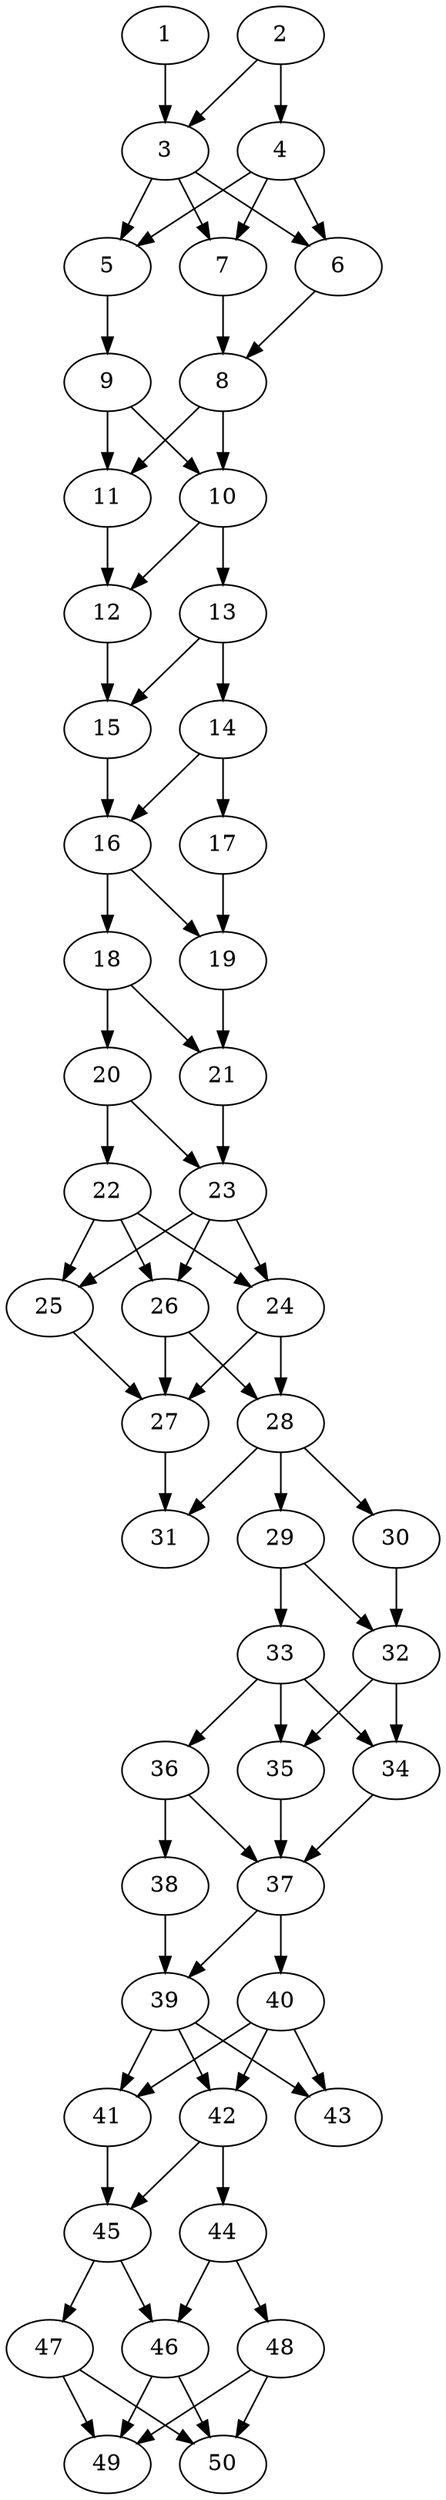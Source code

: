 // DAG automatically generated by daggen at Thu Oct  3 14:07:57 2019
// ./daggen --dot -n 50 --ccr 0.3 --fat 0.3 --regular 0.7 --density 0.9 --mindata 5242880 --maxdata 52428800 
digraph G {
  1 [size="94129493", alpha="0.17", expect_size="28238848"] 
  1 -> 3 [size ="28238848"]
  2 [size="57617067", alpha="0.13", expect_size="17285120"] 
  2 -> 3 [size ="17285120"]
  2 -> 4 [size ="17285120"]
  3 [size="136342187", alpha="0.06", expect_size="40902656"] 
  3 -> 5 [size ="40902656"]
  3 -> 6 [size ="40902656"]
  3 -> 7 [size ="40902656"]
  4 [size="32812373", alpha="0.03", expect_size="9843712"] 
  4 -> 5 [size ="9843712"]
  4 -> 6 [size ="9843712"]
  4 -> 7 [size ="9843712"]
  5 [size="111069867", alpha="0.10", expect_size="33320960"] 
  5 -> 9 [size ="33320960"]
  6 [size="120521387", alpha="0.18", expect_size="36156416"] 
  6 -> 8 [size ="36156416"]
  7 [size="148131840", alpha="0.11", expect_size="44439552"] 
  7 -> 8 [size ="44439552"]
  8 [size="22046720", alpha="0.14", expect_size="6614016"] 
  8 -> 10 [size ="6614016"]
  8 -> 11 [size ="6614016"]
  9 [size="164369067", alpha="0.02", expect_size="49310720"] 
  9 -> 10 [size ="49310720"]
  9 -> 11 [size ="49310720"]
  10 [size="152084480", alpha="0.17", expect_size="45625344"] 
  10 -> 12 [size ="45625344"]
  10 -> 13 [size ="45625344"]
  11 [size="109124267", alpha="0.03", expect_size="32737280"] 
  11 -> 12 [size ="32737280"]
  12 [size="87244800", alpha="0.16", expect_size="26173440"] 
  12 -> 15 [size ="26173440"]
  13 [size="31959040", alpha="0.13", expect_size="9587712"] 
  13 -> 14 [size ="9587712"]
  13 -> 15 [size ="9587712"]
  14 [size="79397547", alpha="0.20", expect_size="23819264"] 
  14 -> 16 [size ="23819264"]
  14 -> 17 [size ="23819264"]
  15 [size="106164907", alpha="0.11", expect_size="31849472"] 
  15 -> 16 [size ="31849472"]
  16 [size="23616853", alpha="0.06", expect_size="7085056"] 
  16 -> 18 [size ="7085056"]
  16 -> 19 [size ="7085056"]
  17 [size="165376000", alpha="0.06", expect_size="49612800"] 
  17 -> 19 [size ="49612800"]
  18 [size="93429760", alpha="0.06", expect_size="28028928"] 
  18 -> 20 [size ="28028928"]
  18 -> 21 [size ="28028928"]
  19 [size="43994453", alpha="0.11", expect_size="13198336"] 
  19 -> 21 [size ="13198336"]
  20 [size="60054187", alpha="0.17", expect_size="18016256"] 
  20 -> 22 [size ="18016256"]
  20 -> 23 [size ="18016256"]
  21 [size="36710400", alpha="0.12", expect_size="11013120"] 
  21 -> 23 [size ="11013120"]
  22 [size="56978773", alpha="0.13", expect_size="17093632"] 
  22 -> 24 [size ="17093632"]
  22 -> 25 [size ="17093632"]
  22 -> 26 [size ="17093632"]
  23 [size="22415360", alpha="0.09", expect_size="6724608"] 
  23 -> 24 [size ="6724608"]
  23 -> 25 [size ="6724608"]
  23 -> 26 [size ="6724608"]
  24 [size="125914453", alpha="0.06", expect_size="37774336"] 
  24 -> 27 [size ="37774336"]
  24 -> 28 [size ="37774336"]
  25 [size="124518400", alpha="0.16", expect_size="37355520"] 
  25 -> 27 [size ="37355520"]
  26 [size="56091307", alpha="0.18", expect_size="16827392"] 
  26 -> 27 [size ="16827392"]
  26 -> 28 [size ="16827392"]
  27 [size="104130560", alpha="0.17", expect_size="31239168"] 
  27 -> 31 [size ="31239168"]
  28 [size="154374827", alpha="0.17", expect_size="46312448"] 
  28 -> 29 [size ="46312448"]
  28 -> 30 [size ="46312448"]
  28 -> 31 [size ="46312448"]
  29 [size="47759360", alpha="0.15", expect_size="14327808"] 
  29 -> 32 [size ="14327808"]
  29 -> 33 [size ="14327808"]
  30 [size="138014720", alpha="0.11", expect_size="41404416"] 
  30 -> 32 [size ="41404416"]
  31 [size="115292160", alpha="0.18", expect_size="34587648"] 
  32 [size="56248320", alpha="0.14", expect_size="16874496"] 
  32 -> 34 [size ="16874496"]
  32 -> 35 [size ="16874496"]
  33 [size="158306987", alpha="0.12", expect_size="47492096"] 
  33 -> 34 [size ="47492096"]
  33 -> 35 [size ="47492096"]
  33 -> 36 [size ="47492096"]
  34 [size="68485120", alpha="0.18", expect_size="20545536"] 
  34 -> 37 [size ="20545536"]
  35 [size="116684800", alpha="0.15", expect_size="35005440"] 
  35 -> 37 [size ="35005440"]
  36 [size="81933653", alpha="0.13", expect_size="24580096"] 
  36 -> 37 [size ="24580096"]
  36 -> 38 [size ="24580096"]
  37 [size="67280213", alpha="0.10", expect_size="20184064"] 
  37 -> 39 [size ="20184064"]
  37 -> 40 [size ="20184064"]
  38 [size="46093653", alpha="0.16", expect_size="13828096"] 
  38 -> 39 [size ="13828096"]
  39 [size="22944427", alpha="0.06", expect_size="6883328"] 
  39 -> 41 [size ="6883328"]
  39 -> 42 [size ="6883328"]
  39 -> 43 [size ="6883328"]
  40 [size="144725333", alpha="0.01", expect_size="43417600"] 
  40 -> 41 [size ="43417600"]
  40 -> 42 [size ="43417600"]
  40 -> 43 [size ="43417600"]
  41 [size="74192213", alpha="0.18", expect_size="22257664"] 
  41 -> 45 [size ="22257664"]
  42 [size="60276053", alpha="0.01", expect_size="18082816"] 
  42 -> 44 [size ="18082816"]
  42 -> 45 [size ="18082816"]
  43 [size="172752213", alpha="0.04", expect_size="51825664"] 
  44 [size="111527253", alpha="0.01", expect_size="33458176"] 
  44 -> 46 [size ="33458176"]
  44 -> 48 [size ="33458176"]
  45 [size="95815680", alpha="0.12", expect_size="28744704"] 
  45 -> 46 [size ="28744704"]
  45 -> 47 [size ="28744704"]
  46 [size="57023147", alpha="0.07", expect_size="17106944"] 
  46 -> 49 [size ="17106944"]
  46 -> 50 [size ="17106944"]
  47 [size="158576640", alpha="0.14", expect_size="47572992"] 
  47 -> 49 [size ="47572992"]
  47 -> 50 [size ="47572992"]
  48 [size="76520107", alpha="0.18", expect_size="22956032"] 
  48 -> 49 [size ="22956032"]
  48 -> 50 [size ="22956032"]
  49 [size="44093440", alpha="0.05", expect_size="13228032"] 
  50 [size="87818240", alpha="0.08", expect_size="26345472"] 
}
